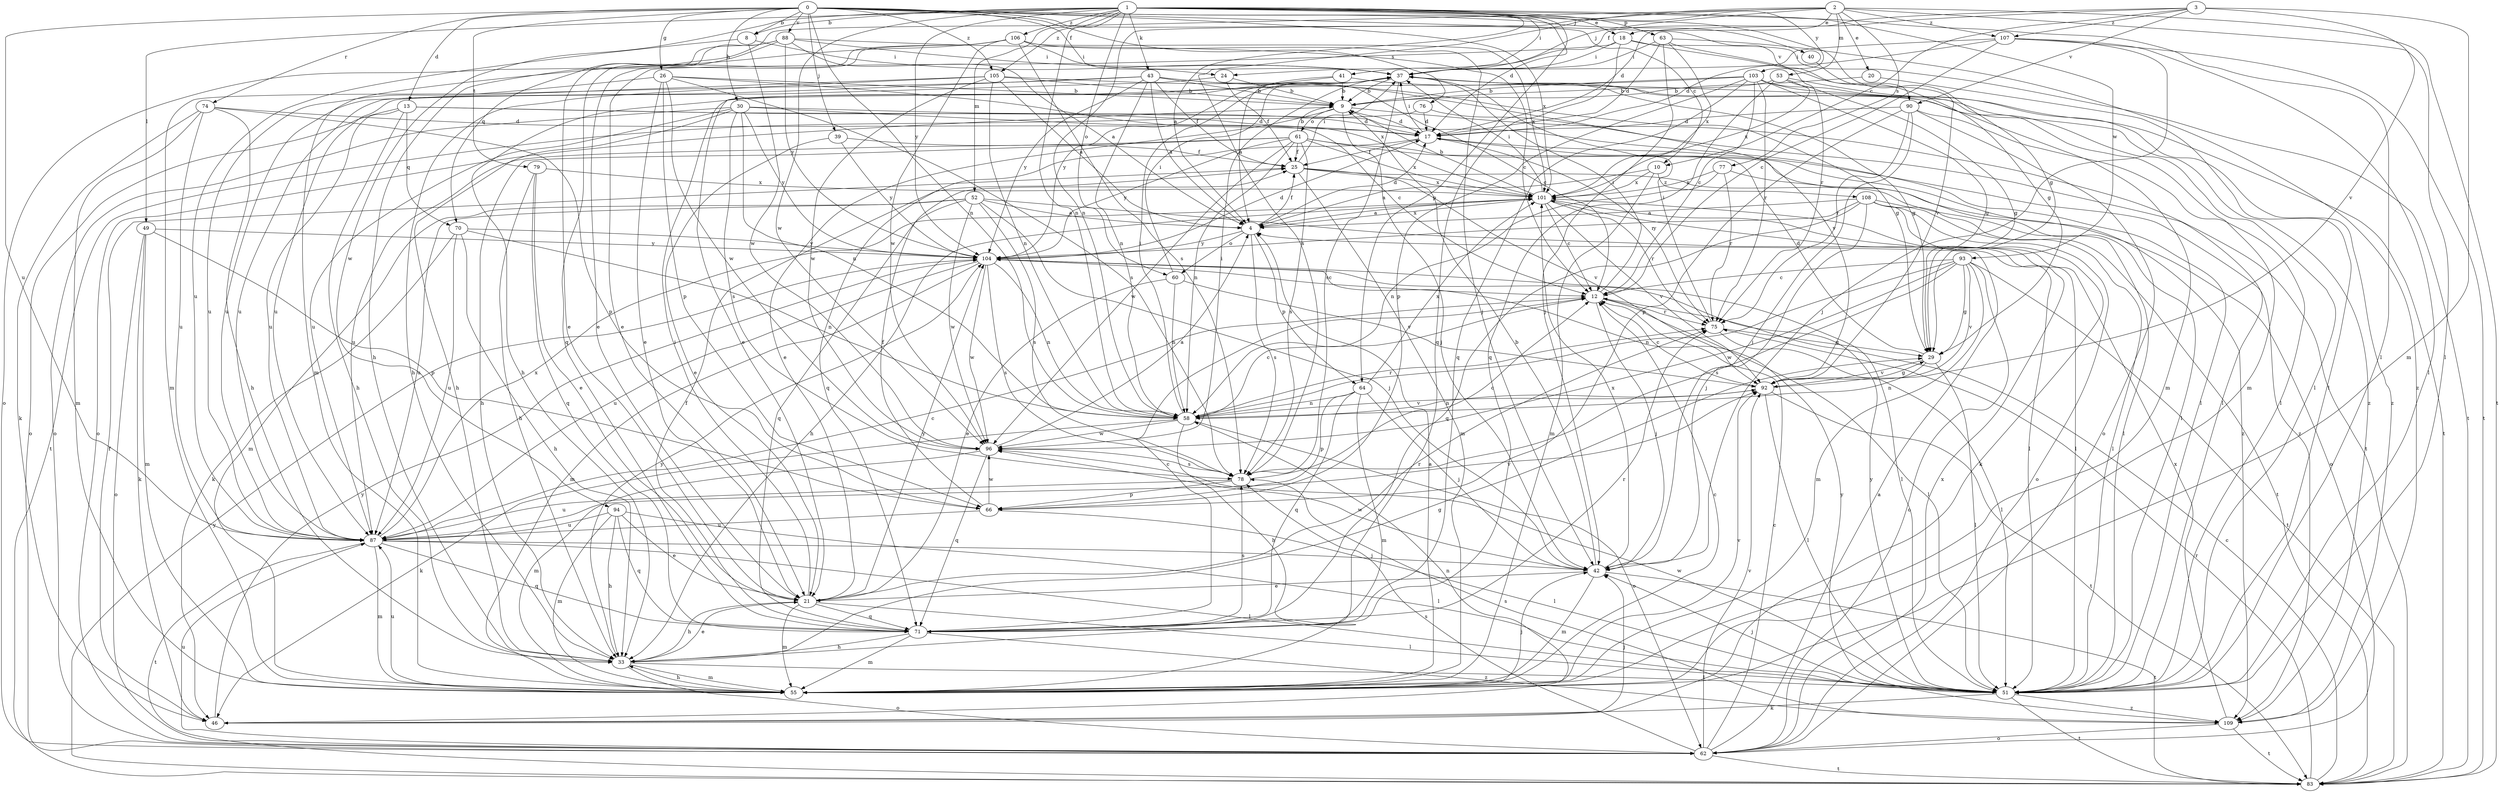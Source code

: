 strict digraph  {
0;
1;
2;
3;
4;
8;
9;
10;
12;
13;
17;
18;
20;
21;
24;
25;
26;
29;
30;
33;
37;
39;
40;
41;
42;
43;
46;
49;
51;
52;
53;
55;
58;
60;
61;
62;
63;
64;
66;
70;
71;
74;
75;
76;
77;
78;
79;
83;
87;
88;
90;
92;
93;
94;
96;
101;
103;
104;
105;
106;
107;
108;
109;
0 -> 8  [label=b];
0 -> 10  [label=c];
0 -> 13  [label=d];
0 -> 24  [label=f];
0 -> 26  [label=g];
0 -> 29  [label=g];
0 -> 30  [label=h];
0 -> 39  [label=j];
0 -> 40  [label=j];
0 -> 58  [label=n];
0 -> 74  [label=r];
0 -> 76  [label=s];
0 -> 79  [label=t];
0 -> 87  [label=u];
0 -> 88  [label=v];
0 -> 90  [label=v];
0 -> 101  [label=x];
0 -> 105  [label=z];
1 -> 4  [label=a];
1 -> 8  [label=b];
1 -> 17  [label=d];
1 -> 18  [label=e];
1 -> 37  [label=i];
1 -> 43  [label=k];
1 -> 49  [label=l];
1 -> 51  [label=l];
1 -> 52  [label=m];
1 -> 58  [label=n];
1 -> 60  [label=o];
1 -> 63  [label=p];
1 -> 64  [label=p];
1 -> 93  [label=w];
1 -> 94  [label=w];
1 -> 96  [label=w];
1 -> 103  [label=y];
1 -> 104  [label=y];
1 -> 105  [label=z];
1 -> 106  [label=z];
2 -> 18  [label=e];
2 -> 20  [label=e];
2 -> 41  [label=j];
2 -> 51  [label=l];
2 -> 53  [label=m];
2 -> 58  [label=n];
2 -> 70  [label=q];
2 -> 77  [label=s];
2 -> 78  [label=s];
2 -> 83  [label=t];
2 -> 107  [label=z];
3 -> 10  [label=c];
3 -> 17  [label=d];
3 -> 24  [label=f];
3 -> 55  [label=m];
3 -> 90  [label=v];
3 -> 92  [label=v];
3 -> 107  [label=z];
4 -> 17  [label=d];
4 -> 25  [label=f];
4 -> 60  [label=o];
4 -> 64  [label=p];
4 -> 78  [label=s];
4 -> 101  [label=x];
4 -> 104  [label=y];
8 -> 37  [label=i];
8 -> 87  [label=u];
8 -> 96  [label=w];
9 -> 17  [label=d];
9 -> 21  [label=e];
9 -> 42  [label=j];
9 -> 61  [label=o];
9 -> 62  [label=o];
9 -> 83  [label=t];
10 -> 4  [label=a];
10 -> 55  [label=m];
10 -> 101  [label=x];
10 -> 108  [label=z];
12 -> 37  [label=i];
12 -> 42  [label=j];
12 -> 51  [label=l];
12 -> 75  [label=r];
13 -> 17  [label=d];
13 -> 33  [label=h];
13 -> 51  [label=l];
13 -> 62  [label=o];
13 -> 70  [label=q];
13 -> 87  [label=u];
17 -> 25  [label=f];
17 -> 37  [label=i];
17 -> 71  [label=q];
17 -> 75  [label=r];
17 -> 109  [label=z];
18 -> 21  [label=e];
18 -> 29  [label=g];
18 -> 37  [label=i];
18 -> 71  [label=q];
18 -> 83  [label=t];
20 -> 9  [label=b];
20 -> 51  [label=l];
21 -> 33  [label=h];
21 -> 37  [label=i];
21 -> 51  [label=l];
21 -> 55  [label=m];
21 -> 71  [label=q];
21 -> 75  [label=r];
21 -> 104  [label=y];
24 -> 9  [label=b];
24 -> 25  [label=f];
24 -> 87  [label=u];
25 -> 37  [label=i];
25 -> 51  [label=l];
25 -> 55  [label=m];
25 -> 92  [label=v];
25 -> 101  [label=x];
26 -> 9  [label=b];
26 -> 21  [label=e];
26 -> 66  [label=p];
26 -> 78  [label=s];
26 -> 87  [label=u];
26 -> 96  [label=w];
26 -> 101  [label=x];
29 -> 17  [label=d];
29 -> 51  [label=l];
29 -> 58  [label=n];
29 -> 92  [label=v];
30 -> 12  [label=c];
30 -> 17  [label=d];
30 -> 33  [label=h];
30 -> 58  [label=n];
30 -> 62  [label=o];
30 -> 78  [label=s];
30 -> 87  [label=u];
30 -> 104  [label=y];
33 -> 21  [label=e];
33 -> 29  [label=g];
33 -> 51  [label=l];
33 -> 55  [label=m];
33 -> 62  [label=o];
33 -> 104  [label=y];
37 -> 9  [label=b];
37 -> 29  [label=g];
37 -> 55  [label=m];
37 -> 78  [label=s];
37 -> 104  [label=y];
37 -> 109  [label=z];
39 -> 21  [label=e];
39 -> 25  [label=f];
39 -> 104  [label=y];
40 -> 92  [label=v];
41 -> 4  [label=a];
41 -> 9  [label=b];
41 -> 21  [label=e];
41 -> 55  [label=m];
42 -> 9  [label=b];
42 -> 21  [label=e];
42 -> 55  [label=m];
42 -> 83  [label=t];
42 -> 96  [label=w];
42 -> 101  [label=x];
43 -> 4  [label=a];
43 -> 9  [label=b];
43 -> 12  [label=c];
43 -> 25  [label=f];
43 -> 55  [label=m];
43 -> 58  [label=n];
43 -> 87  [label=u];
43 -> 92  [label=v];
43 -> 104  [label=y];
46 -> 25  [label=f];
46 -> 42  [label=j];
46 -> 58  [label=n];
46 -> 104  [label=y];
49 -> 46  [label=k];
49 -> 55  [label=m];
49 -> 62  [label=o];
49 -> 66  [label=p];
49 -> 104  [label=y];
51 -> 42  [label=j];
51 -> 46  [label=k];
51 -> 83  [label=t];
51 -> 96  [label=w];
51 -> 104  [label=y];
51 -> 109  [label=z];
52 -> 4  [label=a];
52 -> 42  [label=j];
52 -> 51  [label=l];
52 -> 55  [label=m];
52 -> 71  [label=q];
52 -> 78  [label=s];
52 -> 87  [label=u];
52 -> 96  [label=w];
53 -> 9  [label=b];
53 -> 29  [label=g];
53 -> 71  [label=q];
53 -> 101  [label=x];
53 -> 109  [label=z];
55 -> 4  [label=a];
55 -> 12  [label=c];
55 -> 33  [label=h];
55 -> 42  [label=j];
55 -> 87  [label=u];
55 -> 92  [label=v];
58 -> 12  [label=c];
58 -> 33  [label=h];
58 -> 37  [label=i];
58 -> 46  [label=k];
58 -> 62  [label=o];
58 -> 75  [label=r];
58 -> 92  [label=v];
58 -> 96  [label=w];
60 -> 21  [label=e];
60 -> 37  [label=i];
60 -> 58  [label=n];
60 -> 92  [label=v];
61 -> 9  [label=b];
61 -> 25  [label=f];
61 -> 33  [label=h];
61 -> 51  [label=l];
61 -> 58  [label=n];
61 -> 78  [label=s];
61 -> 87  [label=u];
61 -> 96  [label=w];
61 -> 101  [label=x];
61 -> 104  [label=y];
61 -> 109  [label=z];
62 -> 4  [label=a];
62 -> 12  [label=c];
62 -> 78  [label=s];
62 -> 83  [label=t];
62 -> 87  [label=u];
62 -> 92  [label=v];
62 -> 101  [label=x];
63 -> 17  [label=d];
63 -> 37  [label=i];
63 -> 42  [label=j];
63 -> 75  [label=r];
63 -> 101  [label=x];
63 -> 109  [label=z];
64 -> 42  [label=j];
64 -> 55  [label=m];
64 -> 58  [label=n];
64 -> 66  [label=p];
64 -> 71  [label=q];
64 -> 101  [label=x];
66 -> 25  [label=f];
66 -> 51  [label=l];
66 -> 87  [label=u];
66 -> 96  [label=w];
70 -> 33  [label=h];
70 -> 46  [label=k];
70 -> 58  [label=n];
70 -> 87  [label=u];
70 -> 104  [label=y];
71 -> 12  [label=c];
71 -> 25  [label=f];
71 -> 33  [label=h];
71 -> 55  [label=m];
71 -> 75  [label=r];
71 -> 78  [label=s];
71 -> 109  [label=z];
74 -> 17  [label=d];
74 -> 33  [label=h];
74 -> 46  [label=k];
74 -> 55  [label=m];
74 -> 66  [label=p];
74 -> 87  [label=u];
75 -> 29  [label=g];
75 -> 37  [label=i];
75 -> 51  [label=l];
76 -> 17  [label=d];
76 -> 51  [label=l];
76 -> 83  [label=t];
77 -> 58  [label=n];
77 -> 62  [label=o];
77 -> 75  [label=r];
77 -> 101  [label=x];
78 -> 12  [label=c];
78 -> 66  [label=p];
78 -> 87  [label=u];
79 -> 21  [label=e];
79 -> 33  [label=h];
79 -> 71  [label=q];
79 -> 101  [label=x];
83 -> 12  [label=c];
83 -> 75  [label=r];
83 -> 104  [label=y];
87 -> 12  [label=c];
87 -> 42  [label=j];
87 -> 51  [label=l];
87 -> 55  [label=m];
87 -> 71  [label=q];
87 -> 83  [label=t];
87 -> 92  [label=v];
87 -> 101  [label=x];
88 -> 4  [label=a];
88 -> 12  [label=c];
88 -> 21  [label=e];
88 -> 33  [label=h];
88 -> 37  [label=i];
88 -> 62  [label=o];
88 -> 104  [label=y];
90 -> 17  [label=d];
90 -> 42  [label=j];
90 -> 51  [label=l];
90 -> 62  [label=o];
90 -> 66  [label=p];
90 -> 75  [label=r];
92 -> 12  [label=c];
92 -> 29  [label=g];
92 -> 51  [label=l];
92 -> 58  [label=n];
92 -> 83  [label=t];
93 -> 12  [label=c];
93 -> 29  [label=g];
93 -> 55  [label=m];
93 -> 58  [label=n];
93 -> 62  [label=o];
93 -> 78  [label=s];
93 -> 83  [label=t];
93 -> 92  [label=v];
93 -> 96  [label=w];
94 -> 21  [label=e];
94 -> 33  [label=h];
94 -> 51  [label=l];
94 -> 55  [label=m];
94 -> 71  [label=q];
94 -> 87  [label=u];
96 -> 4  [label=a];
96 -> 37  [label=i];
96 -> 55  [label=m];
96 -> 71  [label=q];
96 -> 78  [label=s];
101 -> 4  [label=a];
101 -> 9  [label=b];
101 -> 12  [label=c];
101 -> 33  [label=h];
101 -> 37  [label=i];
101 -> 51  [label=l];
101 -> 75  [label=r];
101 -> 92  [label=v];
103 -> 9  [label=b];
103 -> 12  [label=c];
103 -> 29  [label=g];
103 -> 33  [label=h];
103 -> 51  [label=l];
103 -> 66  [label=p];
103 -> 71  [label=q];
103 -> 75  [label=r];
103 -> 83  [label=t];
104 -> 12  [label=c];
104 -> 17  [label=d];
104 -> 51  [label=l];
104 -> 55  [label=m];
104 -> 58  [label=n];
104 -> 78  [label=s];
104 -> 87  [label=u];
104 -> 96  [label=w];
105 -> 4  [label=a];
105 -> 9  [label=b];
105 -> 29  [label=g];
105 -> 33  [label=h];
105 -> 58  [label=n];
105 -> 87  [label=u];
105 -> 96  [label=w];
106 -> 21  [label=e];
106 -> 37  [label=i];
106 -> 42  [label=j];
106 -> 55  [label=m];
106 -> 71  [label=q];
106 -> 78  [label=s];
106 -> 96  [label=w];
106 -> 101  [label=x];
107 -> 12  [label=c];
107 -> 17  [label=d];
107 -> 37  [label=i];
107 -> 42  [label=j];
107 -> 51  [label=l];
107 -> 83  [label=t];
108 -> 4  [label=a];
108 -> 42  [label=j];
108 -> 46  [label=k];
108 -> 51  [label=l];
108 -> 62  [label=o];
108 -> 71  [label=q];
108 -> 83  [label=t];
108 -> 104  [label=y];
109 -> 62  [label=o];
109 -> 78  [label=s];
109 -> 83  [label=t];
109 -> 101  [label=x];
109 -> 104  [label=y];
}
